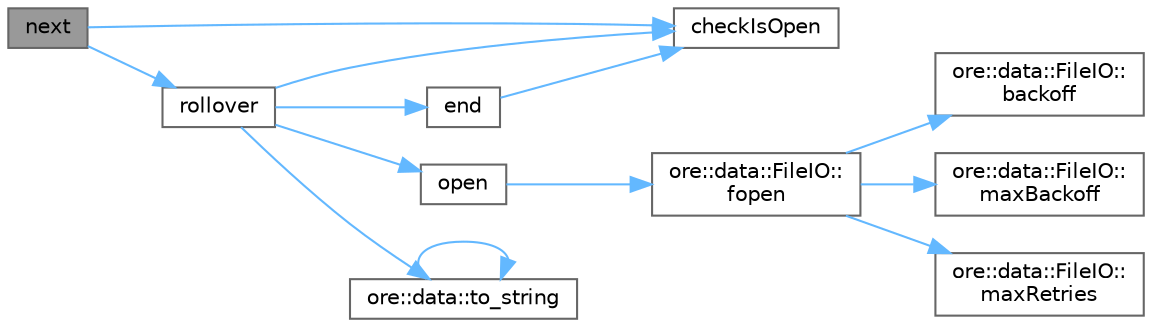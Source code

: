 digraph "next"
{
 // INTERACTIVE_SVG=YES
 // LATEX_PDF_SIZE
  bgcolor="transparent";
  edge [fontname=Helvetica,fontsize=10,labelfontname=Helvetica,labelfontsize=10];
  node [fontname=Helvetica,fontsize=10,shape=box,height=0.2,width=0.4];
  rankdir="LR";
  Node1 [label="next",height=0.2,width=0.4,color="gray40", fillcolor="grey60", style="filled", fontcolor="black",tooltip=" "];
  Node1 -> Node2 [color="steelblue1",style="solid"];
  Node2 [label="checkIsOpen",height=0.2,width=0.4,color="grey40", fillcolor="white", style="filled",URL="$classore_1_1data_1_1_c_s_v_file_report.html#a8e86a3cfdda98b89c6b67a792afa7bda",tooltip=" "];
  Node1 -> Node3 [color="steelblue1",style="solid"];
  Node3 [label="rollover",height=0.2,width=0.4,color="grey40", fillcolor="white", style="filled",URL="$classore_1_1data_1_1_c_s_v_file_report.html#a1445193a5ee913dfadf174b47a49f1d2",tooltip=" "];
  Node3 -> Node2 [color="steelblue1",style="solid"];
  Node3 -> Node4 [color="steelblue1",style="solid"];
  Node4 [label="end",height=0.2,width=0.4,color="grey40", fillcolor="white", style="filled",URL="$classore_1_1data_1_1_c_s_v_file_report.html#a64e9fa75beda50a9e8400ee0d4e61984",tooltip=" "];
  Node4 -> Node2 [color="steelblue1",style="solid"];
  Node3 -> Node5 [color="steelblue1",style="solid"];
  Node5 [label="open",height=0.2,width=0.4,color="grey40", fillcolor="white", style="filled",URL="$classore_1_1data_1_1_c_s_v_file_report.html#a9e8555112049fc2b4945120b3c45f8ab",tooltip=" "];
  Node5 -> Node6 [color="steelblue1",style="solid"];
  Node6 [label="ore::data::FileIO::\lfopen",height=0.2,width=0.4,color="grey40", fillcolor="white", style="filled",URL="$classore_1_1data_1_1_file_i_o.html#add2edb3654b2130d8e6e23f70395543b",tooltip="Retry wrapper for std::fopen."];
  Node6 -> Node7 [color="steelblue1",style="solid"];
  Node7 [label="ore::data::FileIO::\lbackoff",height=0.2,width=0.4,color="grey40", fillcolor="white", style="filled",URL="$classore_1_1data_1_1_file_i_o.html#a1daa2e3edf57698976d9a2fca1f6819e",tooltip=" "];
  Node6 -> Node8 [color="steelblue1",style="solid"];
  Node8 [label="ore::data::FileIO::\lmaxBackoff",height=0.2,width=0.4,color="grey40", fillcolor="white", style="filled",URL="$classore_1_1data_1_1_file_i_o.html#a77fced44211da5e22aeaad73ab8055ca",tooltip=" "];
  Node6 -> Node9 [color="steelblue1",style="solid"];
  Node9 [label="ore::data::FileIO::\lmaxRetries",height=0.2,width=0.4,color="grey40", fillcolor="white", style="filled",URL="$classore_1_1data_1_1_file_i_o.html#a7b4c3165ded4410d0be9f0369c5b2113",tooltip="The maximum number of retries, defaults to 7."];
  Node3 -> Node10 [color="steelblue1",style="solid"];
  Node10 [label="ore::data::to_string",height=0.2,width=0.4,color="grey40", fillcolor="white", style="filled",URL="$namespaceore_1_1data.html#a86651dfeb5c18ee891f7a4734d8cf455",tooltip=" "];
  Node10 -> Node10 [color="steelblue1",style="solid"];
}

